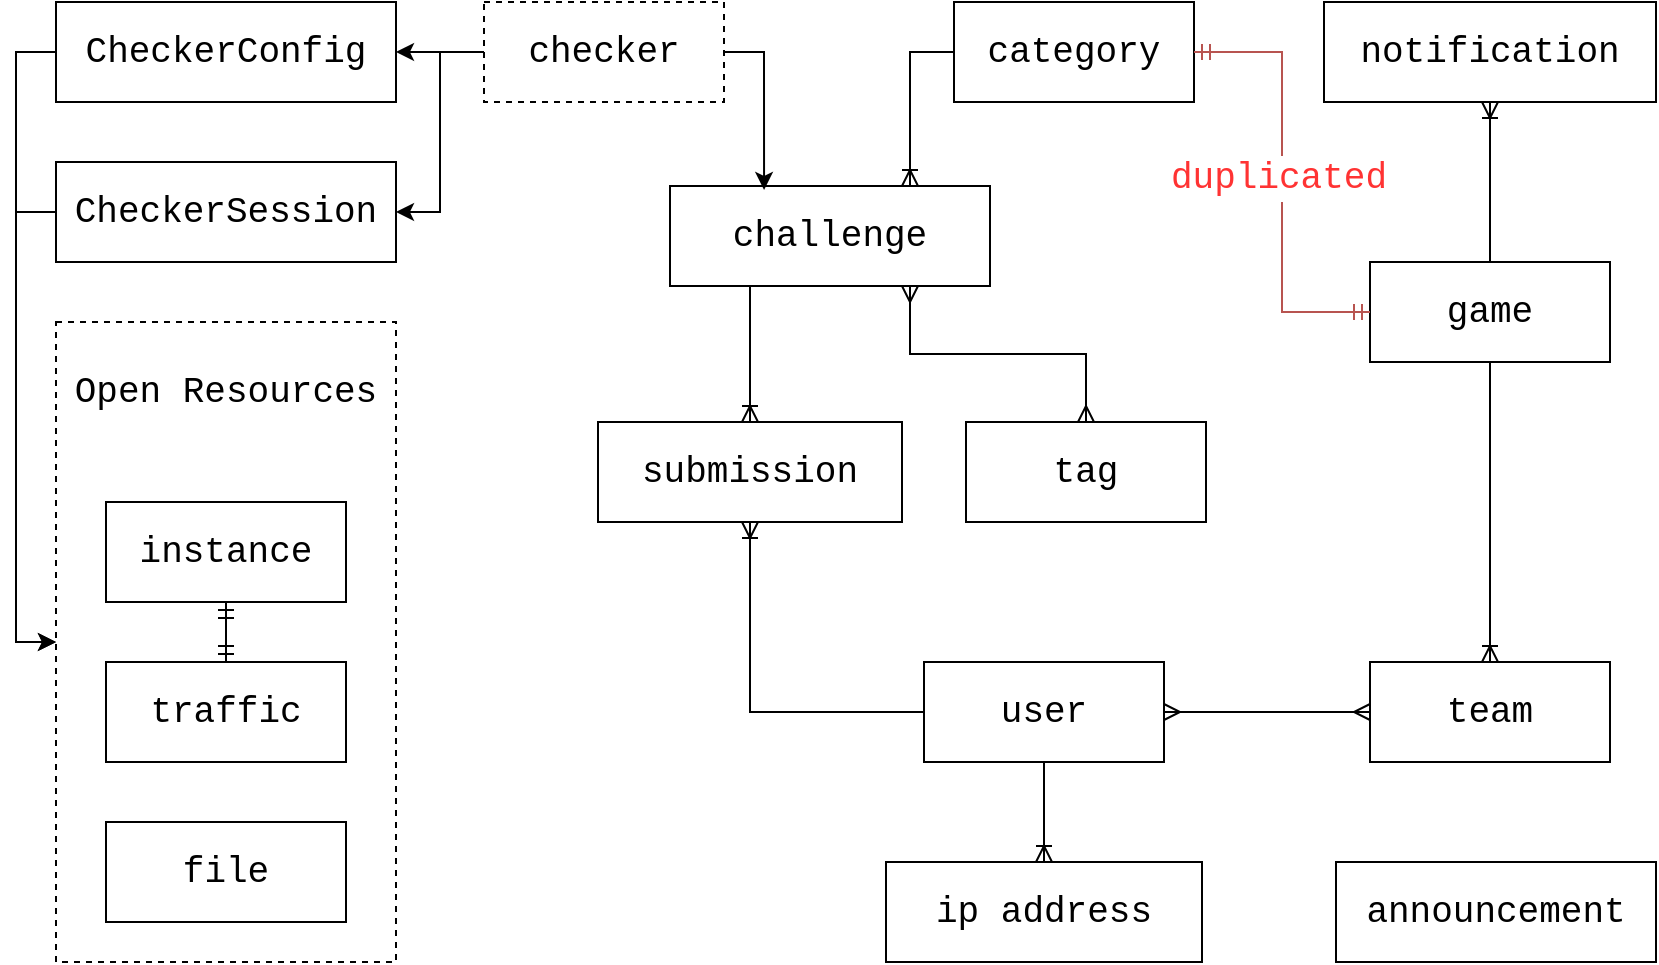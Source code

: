 <mxfile version="20.4.1" type="github"><diagram id="gDXrfxlCWZPK7hM5KzWf" name="第 1 页"><mxGraphModel dx="1727" dy="830" grid="0" gridSize="10" guides="1" tooltips="1" connect="1" arrows="1" fold="1" page="0" pageScale="1" pageWidth="827" pageHeight="1169" math="0" shadow="0"><root><mxCell id="0"/><mxCell id="1" parent="0"/><mxCell id="GPtPaHsLzSv7rPMH-Tj8-28" value="" style="rounded=0;whiteSpace=wrap;html=1;fontSize=18;fontColor=#FF3333;dashed=1;fillColor=none;" parent="1" vertex="1"><mxGeometry x="-20" y="390" width="170" height="320" as="geometry"/></mxCell><mxCell id="GPtPaHsLzSv7rPMH-Tj8-1" value="&lt;font face=&quot;Courier New&quot; style=&quot;font-size: 18px;&quot;&gt;user&lt;/font&gt;" style="rounded=0;whiteSpace=wrap;html=1;" parent="1" vertex="1"><mxGeometry x="414" y="560" width="120" height="50" as="geometry"/></mxCell><mxCell id="GPtPaHsLzSv7rPMH-Tj8-2" value="&lt;font style=&quot;font-size: 18px;&quot;&gt;&lt;font face=&quot;Courier New&quot;&gt;announcement&lt;/font&gt;&lt;br&gt;&lt;/font&gt;" style="rounded=0;whiteSpace=wrap;html=1;" parent="1" vertex="1"><mxGeometry x="620" y="660" width="160" height="50" as="geometry"/></mxCell><mxCell id="GPtPaHsLzSv7rPMH-Tj8-3" value="&lt;font face=&quot;Courier New&quot;&gt;category&lt;/font&gt;" style="rounded=0;whiteSpace=wrap;html=1;fontSize=18;" parent="1" vertex="1"><mxGeometry x="429" y="230" width="120" height="50" as="geometry"/></mxCell><mxCell id="GPtPaHsLzSv7rPMH-Tj8-4" value="&lt;font face=&quot;Courier New&quot;&gt;challenge&lt;/font&gt;" style="rounded=0;whiteSpace=wrap;html=1;fontSize=18;" parent="1" vertex="1"><mxGeometry x="287" y="322" width="160" height="50" as="geometry"/></mxCell><mxCell id="GPtPaHsLzSv7rPMH-Tj8-6" value="&lt;font face=&quot;Courier New&quot;&gt;file&lt;/font&gt;" style="rounded=0;whiteSpace=wrap;html=1;fontSize=18;" parent="1" vertex="1"><mxGeometry x="5" y="640" width="120" height="50" as="geometry"/></mxCell><mxCell id="GPtPaHsLzSv7rPMH-Tj8-7" value="&lt;font face=&quot;Courier New&quot;&gt;game&lt;/font&gt;" style="rounded=0;whiteSpace=wrap;html=1;fontSize=18;" parent="1" vertex="1"><mxGeometry x="637" y="360" width="120" height="50" as="geometry"/></mxCell><mxCell id="GPtPaHsLzSv7rPMH-Tj8-8" value="&lt;font face=&quot;Courier New&quot;&gt;instance&lt;/font&gt;" style="rounded=0;whiteSpace=wrap;html=1;fontSize=18;" parent="1" vertex="1"><mxGeometry x="5" y="480" width="120" height="50" as="geometry"/></mxCell><mxCell id="GPtPaHsLzSv7rPMH-Tj8-9" value="&lt;font face=&quot;Courier New&quot;&gt;ip address&lt;/font&gt;" style="rounded=0;whiteSpace=wrap;html=1;fontSize=18;" parent="1" vertex="1"><mxGeometry x="395" y="660" width="158" height="50" as="geometry"/></mxCell><mxCell id="GPtPaHsLzSv7rPMH-Tj8-10" value="&lt;font face=&quot;Courier New&quot;&gt;notification&lt;/font&gt;" style="rounded=0;whiteSpace=wrap;html=1;fontSize=18;" parent="1" vertex="1"><mxGeometry x="614" y="230" width="166" height="50" as="geometry"/></mxCell><mxCell id="GPtPaHsLzSv7rPMH-Tj8-11" value="&lt;font face=&quot;Courier New&quot;&gt;submission&lt;/font&gt;" style="rounded=0;whiteSpace=wrap;html=1;fontSize=18;" parent="1" vertex="1"><mxGeometry x="251" y="440" width="152" height="50" as="geometry"/></mxCell><mxCell id="GPtPaHsLzSv7rPMH-Tj8-12" value="&lt;font face=&quot;Courier New&quot;&gt;tag&lt;/font&gt;" style="rounded=0;whiteSpace=wrap;html=1;fontSize=18;" parent="1" vertex="1"><mxGeometry x="435" y="440" width="120" height="50" as="geometry"/></mxCell><mxCell id="GPtPaHsLzSv7rPMH-Tj8-13" value="&lt;font face=&quot;Courier New&quot;&gt;team&lt;/font&gt;" style="rounded=0;whiteSpace=wrap;html=1;fontSize=18;" parent="1" vertex="1"><mxGeometry x="637" y="560" width="120" height="50" as="geometry"/></mxCell><mxCell id="GPtPaHsLzSv7rPMH-Tj8-14" value="&lt;font face=&quot;Courier New&quot;&gt;traffic&lt;/font&gt;" style="rounded=0;whiteSpace=wrap;html=1;fontSize=18;" parent="1" vertex="1"><mxGeometry x="5" y="560" width="120" height="50" as="geometry"/></mxCell><mxCell id="GPtPaHsLzSv7rPMH-Tj8-15" value="" style="edgeStyle=entityRelationEdgeStyle;fontSize=12;html=1;endArrow=ERmany;startArrow=ERmany;rounded=0;entryX=1;entryY=0.5;entryDx=0;entryDy=0;exitX=0;exitY=0.5;exitDx=0;exitDy=0;" parent="1" source="GPtPaHsLzSv7rPMH-Tj8-13" target="GPtPaHsLzSv7rPMH-Tj8-1" edge="1"><mxGeometry width="100" height="100" relative="1" as="geometry"><mxPoint x="70" y="700" as="sourcePoint"/><mxPoint x="170" y="600" as="targetPoint"/></mxGeometry></mxCell><mxCell id="GPtPaHsLzSv7rPMH-Tj8-16" value="" style="fontSize=12;html=1;endArrow=ERoneToMany;rounded=0;exitX=0.5;exitY=1;exitDx=0;exitDy=0;entryX=0.5;entryY=0;entryDx=0;entryDy=0;edgeStyle=orthogonalEdgeStyle;" parent="1" source="GPtPaHsLzSv7rPMH-Tj8-7" target="GPtPaHsLzSv7rPMH-Tj8-13" edge="1"><mxGeometry width="100" height="100" relative="1" as="geometry"><mxPoint x="620" y="530" as="sourcePoint"/><mxPoint x="750" y="470" as="targetPoint"/></mxGeometry></mxCell><mxCell id="GPtPaHsLzSv7rPMH-Tj8-17" value="" style="edgeStyle=orthogonalEdgeStyle;fontSize=12;html=1;endArrow=ERmandOne;startArrow=ERmandOne;rounded=0;exitX=1;exitY=0.5;exitDx=0;exitDy=0;entryX=0;entryY=0.5;entryDx=0;entryDy=0;fillColor=#f8cecc;strokeColor=#b85450;" parent="1" source="GPtPaHsLzSv7rPMH-Tj8-3" target="GPtPaHsLzSv7rPMH-Tj8-7" edge="1"><mxGeometry width="100" height="100" relative="1" as="geometry"><mxPoint x="690" y="360" as="sourcePoint"/><mxPoint x="790" y="260" as="targetPoint"/></mxGeometry></mxCell><mxCell id="GPtPaHsLzSv7rPMH-Tj8-18" value="&lt;font face=&quot;Courier New&quot;&gt;duplicated&lt;br&gt;&lt;/font&gt;" style="edgeLabel;html=1;align=center;verticalAlign=middle;resizable=0;points=[];fontSize=18;fontColor=#FF3333;" parent="GPtPaHsLzSv7rPMH-Tj8-17" vertex="1" connectable="0"><mxGeometry x="-0.021" y="-2" relative="1" as="geometry"><mxPoint as="offset"/></mxGeometry></mxCell><mxCell id="GPtPaHsLzSv7rPMH-Tj8-19" value="" style="fontSize=12;html=1;endArrow=ERoneToMany;rounded=0;exitX=0;exitY=0.5;exitDx=0;exitDy=0;entryX=0.75;entryY=0;entryDx=0;entryDy=0;edgeStyle=orthogonalEdgeStyle;" parent="1" source="GPtPaHsLzSv7rPMH-Tj8-3" target="GPtPaHsLzSv7rPMH-Tj8-4" edge="1"><mxGeometry width="100" height="100" relative="1" as="geometry"><mxPoint x="730" y="420" as="sourcePoint"/><mxPoint x="730" y="530" as="targetPoint"/></mxGeometry></mxCell><mxCell id="GPtPaHsLzSv7rPMH-Tj8-21" value="" style="edgeStyle=orthogonalEdgeStyle;fontSize=12;html=1;endArrow=ERmany;startArrow=ERmany;rounded=0;entryX=0.75;entryY=1;entryDx=0;entryDy=0;exitX=0.5;exitY=0;exitDx=0;exitDy=0;" parent="1" source="GPtPaHsLzSv7rPMH-Tj8-12" target="GPtPaHsLzSv7rPMH-Tj8-4" edge="1"><mxGeometry width="100" height="100" relative="1" as="geometry"><mxPoint x="570" y="660" as="sourcePoint"/><mxPoint x="444" y="660" as="targetPoint"/></mxGeometry></mxCell><mxCell id="GPtPaHsLzSv7rPMH-Tj8-23" value="" style="fontSize=12;html=1;endArrow=ERoneToMany;rounded=0;exitX=0.25;exitY=1;exitDx=0;exitDy=0;entryX=0.5;entryY=0;entryDx=0;entryDy=0;edgeStyle=orthogonalEdgeStyle;" parent="1" source="GPtPaHsLzSv7rPMH-Tj8-4" target="GPtPaHsLzSv7rPMH-Tj8-11" edge="1"><mxGeometry width="100" height="100" relative="1" as="geometry"><mxPoint x="490" y="265" as="sourcePoint"/><mxPoint x="410" y="330" as="targetPoint"/></mxGeometry></mxCell><mxCell id="GPtPaHsLzSv7rPMH-Tj8-24" value="" style="fontSize=12;html=1;endArrow=ERoneToMany;rounded=0;exitX=0;exitY=0.5;exitDx=0;exitDy=0;entryX=0.5;entryY=1;entryDx=0;entryDy=0;edgeStyle=orthogonalEdgeStyle;" parent="1" source="GPtPaHsLzSv7rPMH-Tj8-1" target="GPtPaHsLzSv7rPMH-Tj8-11" edge="1"><mxGeometry width="100" height="100" relative="1" as="geometry"><mxPoint x="370" y="380" as="sourcePoint"/><mxPoint x="370" y="450" as="targetPoint"/></mxGeometry></mxCell><mxCell id="GPtPaHsLzSv7rPMH-Tj8-25" value="" style="fontSize=12;html=1;endArrow=ERoneToMany;rounded=0;exitX=0.5;exitY=0;exitDx=0;exitDy=0;entryX=0.5;entryY=1;entryDx=0;entryDy=0;edgeStyle=orthogonalEdgeStyle;" parent="1" source="GPtPaHsLzSv7rPMH-Tj8-7" target="GPtPaHsLzSv7rPMH-Tj8-10" edge="1"><mxGeometry width="100" height="100" relative="1" as="geometry"><mxPoint x="370" y="380" as="sourcePoint"/><mxPoint x="370" y="450" as="targetPoint"/></mxGeometry></mxCell><mxCell id="GPtPaHsLzSv7rPMH-Tj8-26" value="" style="edgeStyle=orthogonalEdgeStyle;fontSize=12;html=1;endArrow=ERmandOne;startArrow=ERmandOne;rounded=0;fontColor=#FF3333;entryX=0.5;entryY=1;entryDx=0;entryDy=0;exitX=0.5;exitY=0;exitDx=0;exitDy=0;" parent="1" source="GPtPaHsLzSv7rPMH-Tj8-14" target="GPtPaHsLzSv7rPMH-Tj8-8" edge="1"><mxGeometry width="100" height="100" relative="1" as="geometry"><mxPoint x="75" y="770" as="sourcePoint"/><mxPoint x="175" y="670" as="targetPoint"/></mxGeometry></mxCell><mxCell id="GPtPaHsLzSv7rPMH-Tj8-27" value="" style="fontSize=12;html=1;endArrow=ERoneToMany;rounded=0;exitX=0.5;exitY=1;exitDx=0;exitDy=0;entryX=0.5;entryY=0;entryDx=0;entryDy=0;edgeStyle=orthogonalEdgeStyle;" parent="1" source="GPtPaHsLzSv7rPMH-Tj8-1" target="GPtPaHsLzSv7rPMH-Tj8-9" edge="1"><mxGeometry width="100" height="100" relative="1" as="geometry"><mxPoint x="370" y="380" as="sourcePoint"/><mxPoint x="370" y="450" as="targetPoint"/></mxGeometry></mxCell><mxCell id="GPtPaHsLzSv7rPMH-Tj8-31" style="edgeStyle=orthogonalEdgeStyle;rounded=0;orthogonalLoop=1;jettySize=auto;html=1;exitX=1;exitY=0.5;exitDx=0;exitDy=0;entryX=0.294;entryY=0.04;entryDx=0;entryDy=0;entryPerimeter=0;fontSize=18;fontColor=#000000;" parent="1" source="GPtPaHsLzSv7rPMH-Tj8-30" target="GPtPaHsLzSv7rPMH-Tj8-4" edge="1"><mxGeometry relative="1" as="geometry"/></mxCell><mxCell id="GPtPaHsLzSv7rPMH-Tj8-35" style="edgeStyle=orthogonalEdgeStyle;rounded=0;orthogonalLoop=1;jettySize=auto;html=1;exitX=0;exitY=0.5;exitDx=0;exitDy=0;entryX=1;entryY=0.5;entryDx=0;entryDy=0;fontFamily=Courier New;fontSize=18;fontColor=#000000;" parent="1" source="GPtPaHsLzSv7rPMH-Tj8-30" target="GPtPaHsLzSv7rPMH-Tj8-33" edge="1"><mxGeometry relative="1" as="geometry"/></mxCell><mxCell id="GPtPaHsLzSv7rPMH-Tj8-36" style="edgeStyle=orthogonalEdgeStyle;rounded=0;orthogonalLoop=1;jettySize=auto;html=1;exitX=0;exitY=0.5;exitDx=0;exitDy=0;entryX=1;entryY=0.5;entryDx=0;entryDy=0;fontFamily=Courier New;fontSize=18;fontColor=#000000;" parent="1" source="GPtPaHsLzSv7rPMH-Tj8-30" target="GPtPaHsLzSv7rPMH-Tj8-34" edge="1"><mxGeometry relative="1" as="geometry"/></mxCell><mxCell id="GPtPaHsLzSv7rPMH-Tj8-30" value="&lt;font face=&quot;Courier New&quot; color=&quot;#000000&quot;&gt;checker&lt;/font&gt;" style="rounded=0;whiteSpace=wrap;html=1;dashed=1;fontSize=18;fontColor=#FF3333;fillColor=none;" parent="1" vertex="1"><mxGeometry x="194" y="230" width="120" height="50" as="geometry"/></mxCell><mxCell id="GPtPaHsLzSv7rPMH-Tj8-32" value="&lt;font face=&quot;Courier New&quot;&gt;Open Resources&lt;/font&gt;" style="text;html=1;strokeColor=none;fillColor=none;align=center;verticalAlign=middle;whiteSpace=wrap;rounded=0;dashed=1;fontSize=18;fontColor=#000000;" parent="1" vertex="1"><mxGeometry x="-15" y="410" width="160" height="30" as="geometry"/></mxCell><mxCell id="GPtPaHsLzSv7rPMH-Tj8-37" style="edgeStyle=orthogonalEdgeStyle;rounded=0;orthogonalLoop=1;jettySize=auto;html=1;exitX=0;exitY=0.5;exitDx=0;exitDy=0;entryX=0;entryY=0.5;entryDx=0;entryDy=0;fontFamily=Courier New;fontSize=18;fontColor=#000000;" parent="1" source="GPtPaHsLzSv7rPMH-Tj8-33" target="GPtPaHsLzSv7rPMH-Tj8-28" edge="1"><mxGeometry relative="1" as="geometry"/></mxCell><mxCell id="GPtPaHsLzSv7rPMH-Tj8-33" value="CheckerConfig" style="rounded=0;whiteSpace=wrap;html=1;fontFamily=Courier New;fontSize=18;fontColor=#000000;fillColor=none;" parent="1" vertex="1"><mxGeometry x="-20" y="230" width="170" height="50" as="geometry"/></mxCell><mxCell id="GPtPaHsLzSv7rPMH-Tj8-38" style="edgeStyle=orthogonalEdgeStyle;rounded=0;orthogonalLoop=1;jettySize=auto;html=1;exitX=0;exitY=0.5;exitDx=0;exitDy=0;entryX=0;entryY=0.5;entryDx=0;entryDy=0;fontFamily=Courier New;fontSize=18;fontColor=#000000;" parent="1" source="GPtPaHsLzSv7rPMH-Tj8-34" target="GPtPaHsLzSv7rPMH-Tj8-28" edge="1"><mxGeometry relative="1" as="geometry"/></mxCell><mxCell id="GPtPaHsLzSv7rPMH-Tj8-34" value="CheckerSession" style="rounded=0;whiteSpace=wrap;html=1;fontFamily=Courier New;fontSize=18;fontColor=#000000;fillColor=none;" parent="1" vertex="1"><mxGeometry x="-20" y="310" width="170" height="50" as="geometry"/></mxCell></root></mxGraphModel></diagram></mxfile>